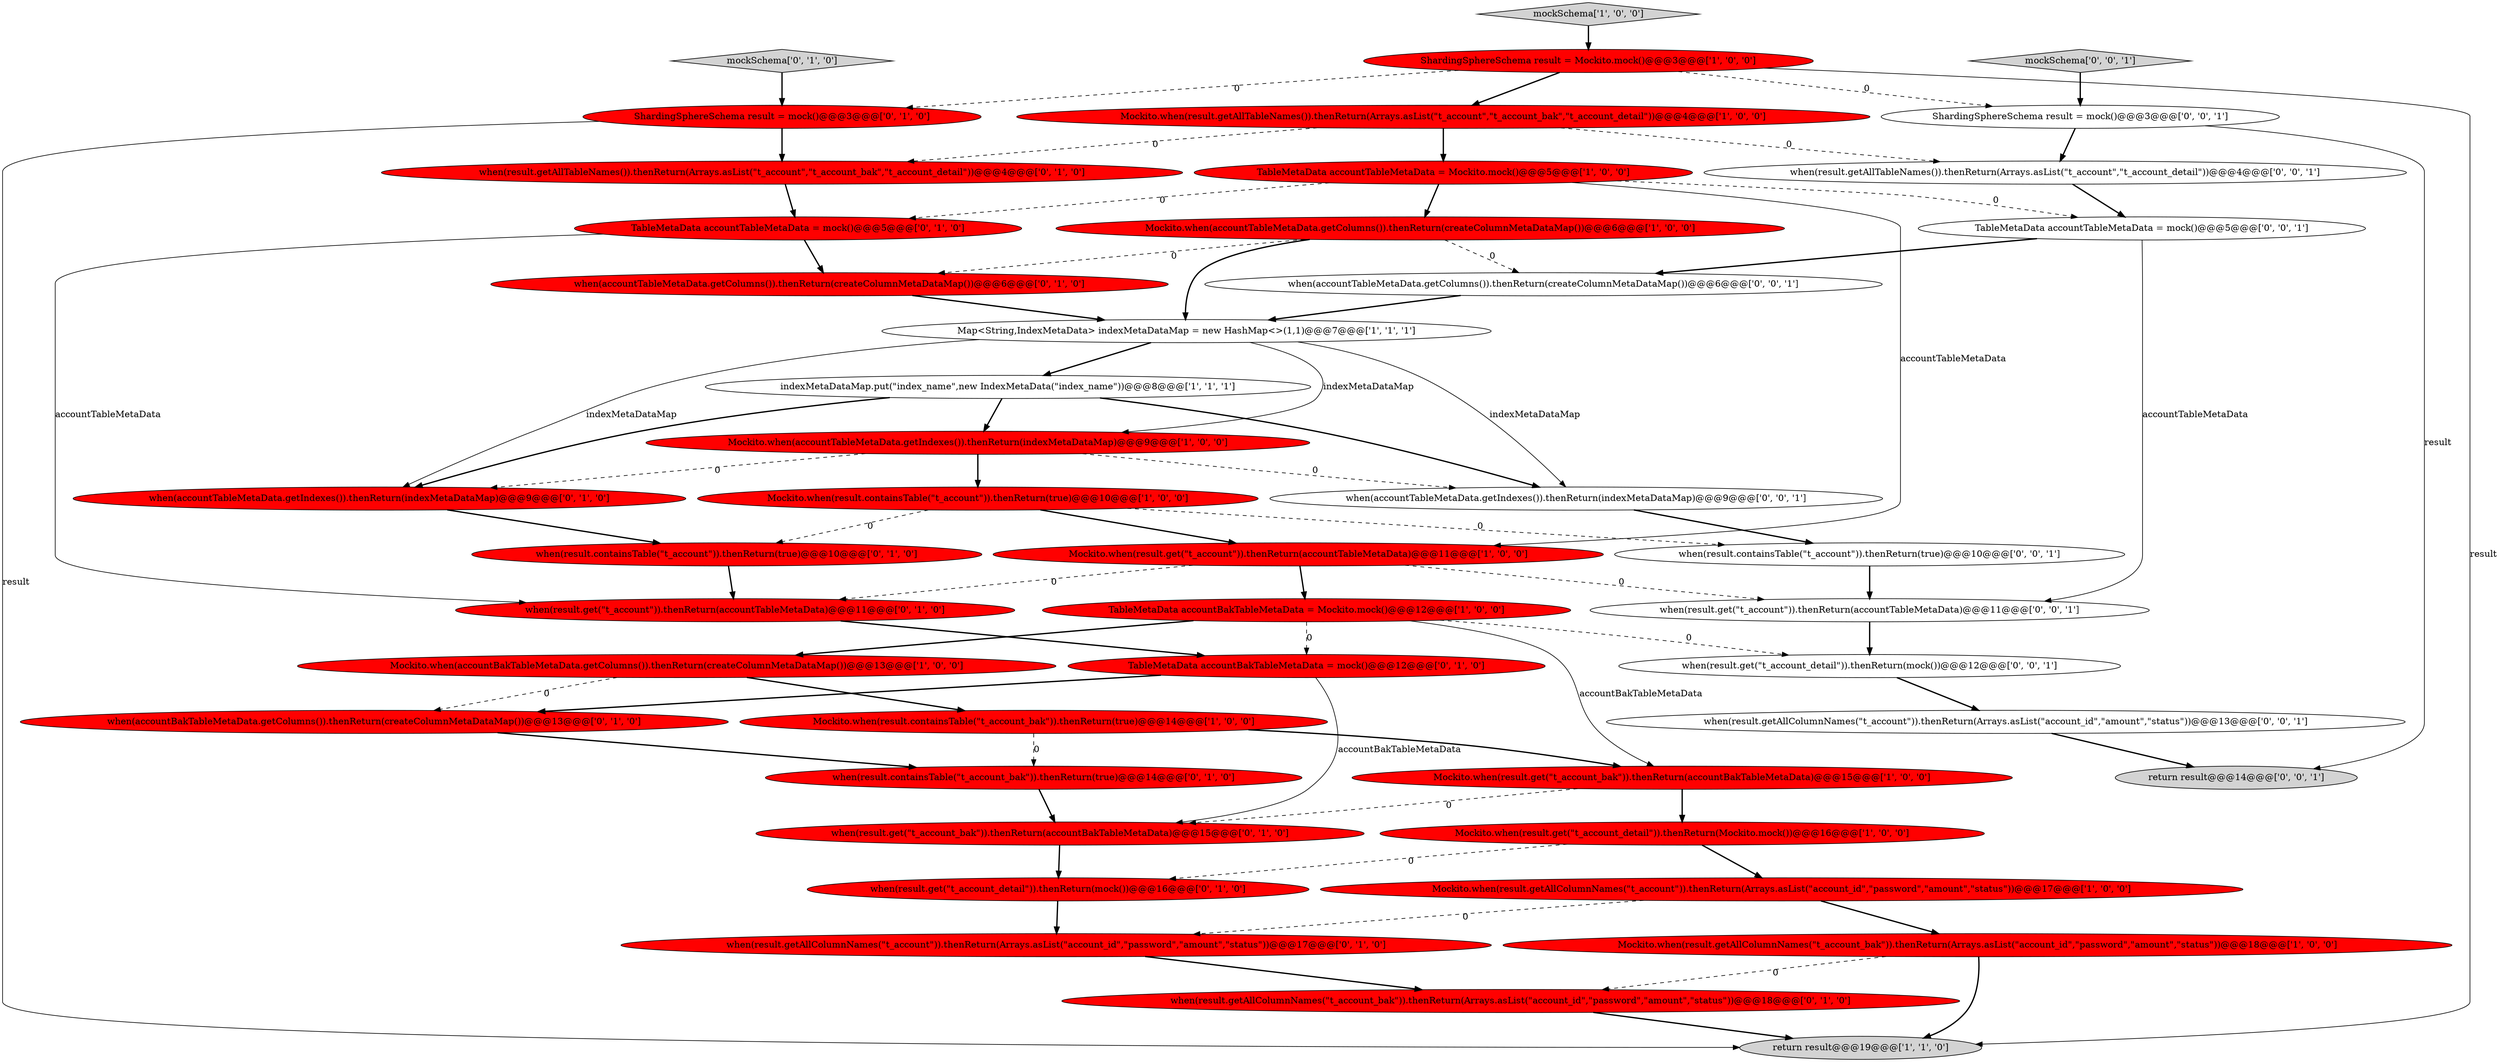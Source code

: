 digraph {
37 [style = filled, label = "when(result.getAllColumnNames(\"t_account\")).thenReturn(Arrays.asList(\"account_id\",\"amount\",\"status\"))@@@13@@@['0', '0', '1']", fillcolor = white, shape = ellipse image = "AAA0AAABBB3BBB"];
31 [style = filled, label = "when(result.containsTable(\"t_account_bak\")).thenReturn(true)@@@14@@@['0', '1', '0']", fillcolor = red, shape = ellipse image = "AAA1AAABBB2BBB"];
8 [style = filled, label = "return result@@@19@@@['1', '1', '0']", fillcolor = lightgray, shape = ellipse image = "AAA0AAABBB1BBB"];
36 [style = filled, label = "when(result.containsTable(\"t_account\")).thenReturn(true)@@@10@@@['0', '0', '1']", fillcolor = white, shape = ellipse image = "AAA0AAABBB3BBB"];
38 [style = filled, label = "when(accountTableMetaData.getColumns()).thenReturn(createColumnMetaDataMap())@@@6@@@['0', '0', '1']", fillcolor = white, shape = ellipse image = "AAA0AAABBB3BBB"];
24 [style = filled, label = "TableMetaData accountBakTableMetaData = mock()@@@12@@@['0', '1', '0']", fillcolor = red, shape = ellipse image = "AAA1AAABBB2BBB"];
39 [style = filled, label = "when(result.get(\"t_account\")).thenReturn(accountTableMetaData)@@@11@@@['0', '0', '1']", fillcolor = white, shape = ellipse image = "AAA0AAABBB3BBB"];
15 [style = filled, label = "Mockito.when(accountBakTableMetaData.getColumns()).thenReturn(createColumnMetaDataMap())@@@13@@@['1', '0', '0']", fillcolor = red, shape = ellipse image = "AAA1AAABBB1BBB"];
3 [style = filled, label = "mockSchema['1', '0', '0']", fillcolor = lightgray, shape = diamond image = "AAA0AAABBB1BBB"];
10 [style = filled, label = "Mockito.when(result.getAllColumnNames(\"t_account_bak\")).thenReturn(Arrays.asList(\"account_id\",\"password\",\"amount\",\"status\"))@@@18@@@['1', '0', '0']", fillcolor = red, shape = ellipse image = "AAA1AAABBB1BBB"];
9 [style = filled, label = "Mockito.when(result.getAllColumnNames(\"t_account\")).thenReturn(Arrays.asList(\"account_id\",\"password\",\"amount\",\"status\"))@@@17@@@['1', '0', '0']", fillcolor = red, shape = ellipse image = "AAA1AAABBB1BBB"];
7 [style = filled, label = "Mockito.when(accountTableMetaData.getIndexes()).thenReturn(indexMetaDataMap)@@@9@@@['1', '0', '0']", fillcolor = red, shape = ellipse image = "AAA1AAABBB1BBB"];
30 [style = filled, label = "when(accountTableMetaData.getIndexes()).thenReturn(indexMetaDataMap)@@@9@@@['0', '1', '0']", fillcolor = red, shape = ellipse image = "AAA1AAABBB2BBB"];
29 [style = filled, label = "when(result.getAllTableNames()).thenReturn(Arrays.asList(\"t_account\",\"t_account_bak\",\"t_account_detail\"))@@@4@@@['0', '1', '0']", fillcolor = red, shape = ellipse image = "AAA1AAABBB2BBB"];
26 [style = filled, label = "TableMetaData accountTableMetaData = mock()@@@5@@@['0', '1', '0']", fillcolor = red, shape = ellipse image = "AAA1AAABBB2BBB"];
6 [style = filled, label = "Mockito.when(result.get(\"t_account_bak\")).thenReturn(accountBakTableMetaData)@@@15@@@['1', '0', '0']", fillcolor = red, shape = ellipse image = "AAA1AAABBB1BBB"];
28 [style = filled, label = "ShardingSphereSchema result = mock()@@@3@@@['0', '1', '0']", fillcolor = red, shape = ellipse image = "AAA1AAABBB2BBB"];
0 [style = filled, label = "Mockito.when(accountTableMetaData.getColumns()).thenReturn(createColumnMetaDataMap())@@@6@@@['1', '0', '0']", fillcolor = red, shape = ellipse image = "AAA1AAABBB1BBB"];
18 [style = filled, label = "when(result.get(\"t_account_bak\")).thenReturn(accountBakTableMetaData)@@@15@@@['0', '1', '0']", fillcolor = red, shape = ellipse image = "AAA1AAABBB2BBB"];
34 [style = filled, label = "mockSchema['0', '0', '1']", fillcolor = lightgray, shape = diamond image = "AAA0AAABBB3BBB"];
1 [style = filled, label = "Mockito.when(result.containsTable(\"t_account\")).thenReturn(true)@@@10@@@['1', '0', '0']", fillcolor = red, shape = ellipse image = "AAA1AAABBB1BBB"];
23 [style = filled, label = "when(accountBakTableMetaData.getColumns()).thenReturn(createColumnMetaDataMap())@@@13@@@['0', '1', '0']", fillcolor = red, shape = ellipse image = "AAA1AAABBB2BBB"];
21 [style = filled, label = "when(result.get(\"t_account_detail\")).thenReturn(mock())@@@16@@@['0', '1', '0']", fillcolor = red, shape = ellipse image = "AAA1AAABBB2BBB"];
2 [style = filled, label = "TableMetaData accountTableMetaData = Mockito.mock()@@@5@@@['1', '0', '0']", fillcolor = red, shape = ellipse image = "AAA1AAABBB1BBB"];
27 [style = filled, label = "when(result.getAllColumnNames(\"t_account\")).thenReturn(Arrays.asList(\"account_id\",\"password\",\"amount\",\"status\"))@@@17@@@['0', '1', '0']", fillcolor = red, shape = ellipse image = "AAA1AAABBB2BBB"];
20 [style = filled, label = "when(result.containsTable(\"t_account\")).thenReturn(true)@@@10@@@['0', '1', '0']", fillcolor = red, shape = ellipse image = "AAA1AAABBB2BBB"];
19 [style = filled, label = "when(accountTableMetaData.getColumns()).thenReturn(createColumnMetaDataMap())@@@6@@@['0', '1', '0']", fillcolor = red, shape = ellipse image = "AAA1AAABBB2BBB"];
5 [style = filled, label = "Mockito.when(result.containsTable(\"t_account_bak\")).thenReturn(true)@@@14@@@['1', '0', '0']", fillcolor = red, shape = ellipse image = "AAA1AAABBB1BBB"];
43 [style = filled, label = "ShardingSphereSchema result = mock()@@@3@@@['0', '0', '1']", fillcolor = white, shape = ellipse image = "AAA0AAABBB3BBB"];
4 [style = filled, label = "Map<String,IndexMetaData> indexMetaDataMap = new HashMap<>(1,1)@@@7@@@['1', '1', '1']", fillcolor = white, shape = ellipse image = "AAA0AAABBB1BBB"];
13 [style = filled, label = "Mockito.when(result.getAllTableNames()).thenReturn(Arrays.asList(\"t_account\",\"t_account_bak\",\"t_account_detail\"))@@@4@@@['1', '0', '0']", fillcolor = red, shape = ellipse image = "AAA1AAABBB1BBB"];
14 [style = filled, label = "Mockito.when(result.get(\"t_account\")).thenReturn(accountTableMetaData)@@@11@@@['1', '0', '0']", fillcolor = red, shape = ellipse image = "AAA1AAABBB1BBB"];
11 [style = filled, label = "ShardingSphereSchema result = Mockito.mock()@@@3@@@['1', '0', '0']", fillcolor = red, shape = ellipse image = "AAA1AAABBB1BBB"];
12 [style = filled, label = "indexMetaDataMap.put(\"index_name\",new IndexMetaData(\"index_name\"))@@@8@@@['1', '1', '1']", fillcolor = white, shape = ellipse image = "AAA0AAABBB1BBB"];
17 [style = filled, label = "Mockito.when(result.get(\"t_account_detail\")).thenReturn(Mockito.mock())@@@16@@@['1', '0', '0']", fillcolor = red, shape = ellipse image = "AAA1AAABBB1BBB"];
25 [style = filled, label = "when(result.getAllColumnNames(\"t_account_bak\")).thenReturn(Arrays.asList(\"account_id\",\"password\",\"amount\",\"status\"))@@@18@@@['0', '1', '0']", fillcolor = red, shape = ellipse image = "AAA1AAABBB2BBB"];
42 [style = filled, label = "return result@@@14@@@['0', '0', '1']", fillcolor = lightgray, shape = ellipse image = "AAA0AAABBB3BBB"];
40 [style = filled, label = "when(result.getAllTableNames()).thenReturn(Arrays.asList(\"t_account\",\"t_account_detail\"))@@@4@@@['0', '0', '1']", fillcolor = white, shape = ellipse image = "AAA0AAABBB3BBB"];
33 [style = filled, label = "TableMetaData accountTableMetaData = mock()@@@5@@@['0', '0', '1']", fillcolor = white, shape = ellipse image = "AAA0AAABBB3BBB"];
16 [style = filled, label = "TableMetaData accountBakTableMetaData = Mockito.mock()@@@12@@@['1', '0', '0']", fillcolor = red, shape = ellipse image = "AAA1AAABBB1BBB"];
32 [style = filled, label = "when(result.get(\"t_account\")).thenReturn(accountTableMetaData)@@@11@@@['0', '1', '0']", fillcolor = red, shape = ellipse image = "AAA1AAABBB2BBB"];
22 [style = filled, label = "mockSchema['0', '1', '0']", fillcolor = lightgray, shape = diamond image = "AAA0AAABBB2BBB"];
35 [style = filled, label = "when(result.get(\"t_account_detail\")).thenReturn(mock())@@@12@@@['0', '0', '1']", fillcolor = white, shape = ellipse image = "AAA0AAABBB3BBB"];
41 [style = filled, label = "when(accountTableMetaData.getIndexes()).thenReturn(indexMetaDataMap)@@@9@@@['0', '0', '1']", fillcolor = white, shape = ellipse image = "AAA0AAABBB3BBB"];
14->16 [style = bold, label=""];
6->17 [style = bold, label=""];
16->15 [style = bold, label=""];
28->29 [style = bold, label=""];
23->31 [style = bold, label=""];
28->8 [style = solid, label="result"];
15->23 [style = dashed, label="0"];
7->1 [style = bold, label=""];
4->7 [style = solid, label="indexMetaDataMap"];
16->6 [style = solid, label="accountBakTableMetaData"];
11->8 [style = solid, label="result"];
21->27 [style = bold, label=""];
16->24 [style = dashed, label="0"];
30->20 [style = bold, label=""];
13->29 [style = dashed, label="0"];
0->19 [style = dashed, label="0"];
16->35 [style = dashed, label="0"];
17->9 [style = bold, label=""];
3->11 [style = bold, label=""];
38->4 [style = bold, label=""];
14->39 [style = dashed, label="0"];
20->32 [style = bold, label=""];
9->27 [style = dashed, label="0"];
31->18 [style = bold, label=""];
12->30 [style = bold, label=""];
22->28 [style = bold, label=""];
13->40 [style = dashed, label="0"];
9->10 [style = bold, label=""];
26->19 [style = bold, label=""];
4->30 [style = solid, label="indexMetaDataMap"];
17->21 [style = dashed, label="0"];
0->38 [style = dashed, label="0"];
12->7 [style = bold, label=""];
36->39 [style = bold, label=""];
15->5 [style = bold, label=""];
4->41 [style = solid, label="indexMetaDataMap"];
29->26 [style = bold, label=""];
6->18 [style = dashed, label="0"];
12->41 [style = bold, label=""];
1->20 [style = dashed, label="0"];
43->40 [style = bold, label=""];
11->28 [style = dashed, label="0"];
40->33 [style = bold, label=""];
2->0 [style = bold, label=""];
41->36 [style = bold, label=""];
14->32 [style = dashed, label="0"];
33->39 [style = solid, label="accountTableMetaData"];
1->36 [style = dashed, label="0"];
5->6 [style = bold, label=""];
10->8 [style = bold, label=""];
35->37 [style = bold, label=""];
0->4 [style = bold, label=""];
39->35 [style = bold, label=""];
2->14 [style = solid, label="accountTableMetaData"];
7->30 [style = dashed, label="0"];
11->13 [style = bold, label=""];
5->31 [style = dashed, label="0"];
4->12 [style = bold, label=""];
43->42 [style = solid, label="result"];
33->38 [style = bold, label=""];
1->14 [style = bold, label=""];
25->8 [style = bold, label=""];
26->32 [style = solid, label="accountTableMetaData"];
19->4 [style = bold, label=""];
24->18 [style = solid, label="accountBakTableMetaData"];
18->21 [style = bold, label=""];
2->26 [style = dashed, label="0"];
11->43 [style = dashed, label="0"];
2->33 [style = dashed, label="0"];
7->41 [style = dashed, label="0"];
34->43 [style = bold, label=""];
32->24 [style = bold, label=""];
27->25 [style = bold, label=""];
10->25 [style = dashed, label="0"];
37->42 [style = bold, label=""];
13->2 [style = bold, label=""];
24->23 [style = bold, label=""];
}
